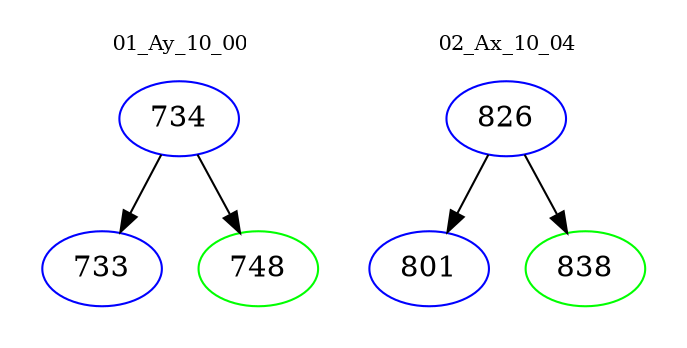 digraph{
subgraph cluster_0 {
color = white
label = "01_Ay_10_00";
fontsize=10;
T0_734 [label="734", color="blue"]
T0_734 -> T0_733 [color="black"]
T0_733 [label="733", color="blue"]
T0_734 -> T0_748 [color="black"]
T0_748 [label="748", color="green"]
}
subgraph cluster_1 {
color = white
label = "02_Ax_10_04";
fontsize=10;
T1_826 [label="826", color="blue"]
T1_826 -> T1_801 [color="black"]
T1_801 [label="801", color="blue"]
T1_826 -> T1_838 [color="black"]
T1_838 [label="838", color="green"]
}
}
